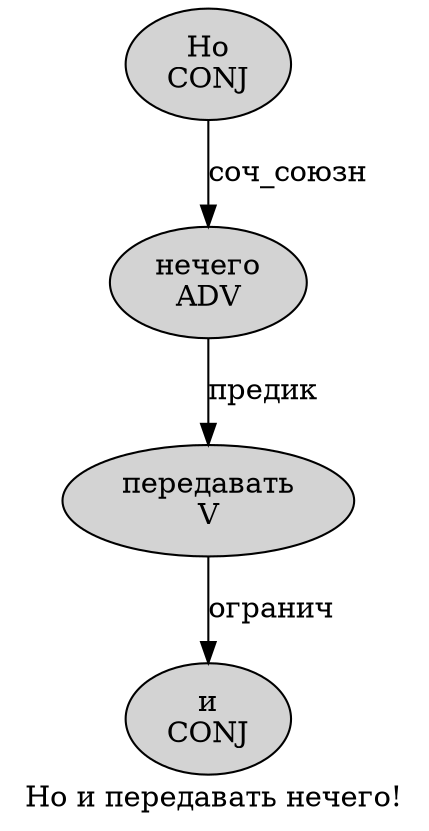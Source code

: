 digraph SENTENCE_2479 {
	graph [label="Но и передавать нечего!"]
	node [style=filled]
		0 [label="Но
CONJ" color="" fillcolor=lightgray penwidth=1 shape=ellipse]
		1 [label="и
CONJ" color="" fillcolor=lightgray penwidth=1 shape=ellipse]
		2 [label="передавать
V" color="" fillcolor=lightgray penwidth=1 shape=ellipse]
		3 [label="нечего
ADV" color="" fillcolor=lightgray penwidth=1 shape=ellipse]
			0 -> 3 [label="соч_союзн"]
			2 -> 1 [label="огранич"]
			3 -> 2 [label="предик"]
}